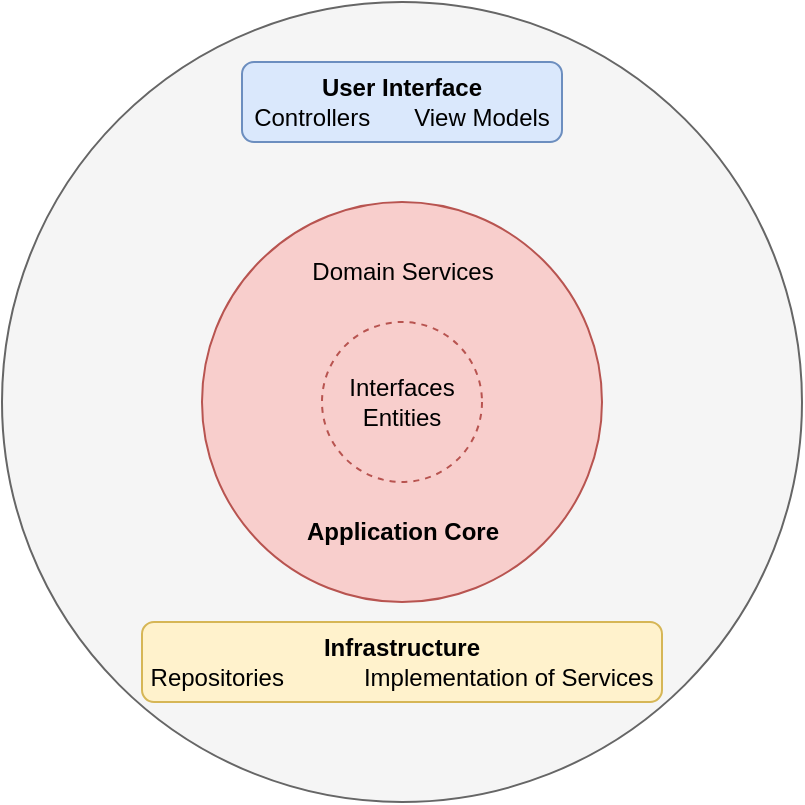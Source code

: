 <mxfile version="24.0.7" type="device">
  <diagram name="Page-1" id="qU0Zbh3Ch_zT5ugzeIRw">
    <mxGraphModel dx="1002" dy="535" grid="0" gridSize="10" guides="1" tooltips="1" connect="1" arrows="1" fold="1" page="1" pageScale="1" pageWidth="850" pageHeight="1100" math="0" shadow="0">
      <root>
        <mxCell id="0" />
        <mxCell id="1" parent="0" />
        <mxCell id="c_73oIfOlarCDaTiqhHG-5" value="" style="ellipse;whiteSpace=wrap;html=1;aspect=fixed;fillColor=#f5f5f5;fontColor=#333333;strokeColor=#666666;" vertex="1" parent="1">
          <mxGeometry x="240" y="100" width="400" height="400" as="geometry" />
        </mxCell>
        <mxCell id="c_73oIfOlarCDaTiqhHG-3" value="" style="ellipse;whiteSpace=wrap;html=1;aspect=fixed;fillColor=#f8cecc;strokeColor=#b85450;" vertex="1" parent="1">
          <mxGeometry x="340" y="200" width="200" height="200" as="geometry" />
        </mxCell>
        <mxCell id="c_73oIfOlarCDaTiqhHG-1" value="Interfaces&lt;div&gt;Entities&lt;/div&gt;" style="ellipse;whiteSpace=wrap;html=1;aspect=fixed;dashed=1;fillColor=#f8cecc;strokeColor=#b85450;" vertex="1" parent="1">
          <mxGeometry x="400" y="260" width="80" height="80" as="geometry" />
        </mxCell>
        <mxCell id="c_73oIfOlarCDaTiqhHG-7" value="&lt;b&gt;Application Core&lt;/b&gt;" style="text;html=1;align=center;verticalAlign=middle;resizable=0;points=[];autosize=1;strokeColor=none;fillColor=none;" vertex="1" parent="1">
          <mxGeometry x="380" y="350" width="120" height="30" as="geometry" />
        </mxCell>
        <mxCell id="c_73oIfOlarCDaTiqhHG-8" value="Domain Services" style="text;html=1;align=center;verticalAlign=middle;resizable=0;points=[];autosize=1;strokeColor=none;fillColor=none;" vertex="1" parent="1">
          <mxGeometry x="385" y="220" width="110" height="30" as="geometry" />
        </mxCell>
        <mxCell id="c_73oIfOlarCDaTiqhHG-9" value="&lt;b&gt;User Interface&lt;/b&gt;&lt;div&gt;Controllers&lt;span style=&quot;white-space: pre;&quot;&gt;&#x9;&lt;/span&gt;View Models&lt;/div&gt;" style="rounded=1;whiteSpace=wrap;html=1;fillColor=#dae8fc;strokeColor=#6c8ebf;" vertex="1" parent="1">
          <mxGeometry x="360" y="130" width="160" height="40" as="geometry" />
        </mxCell>
        <mxCell id="c_73oIfOlarCDaTiqhHG-11" value="&lt;b&gt;Infrastructure&lt;/b&gt;&lt;div&gt;Repositories&lt;span style=&quot;white-space: pre;&quot;&gt;&#x9;&lt;/span&gt;&lt;span style=&quot;white-space: pre;&quot;&gt;&#x9;&lt;/span&gt;Implementation of Services&lt;/div&gt;" style="rounded=1;whiteSpace=wrap;html=1;fillColor=#fff2cc;strokeColor=#d6b656;" vertex="1" parent="1">
          <mxGeometry x="310" y="410" width="260" height="40" as="geometry" />
        </mxCell>
      </root>
    </mxGraphModel>
  </diagram>
</mxfile>
